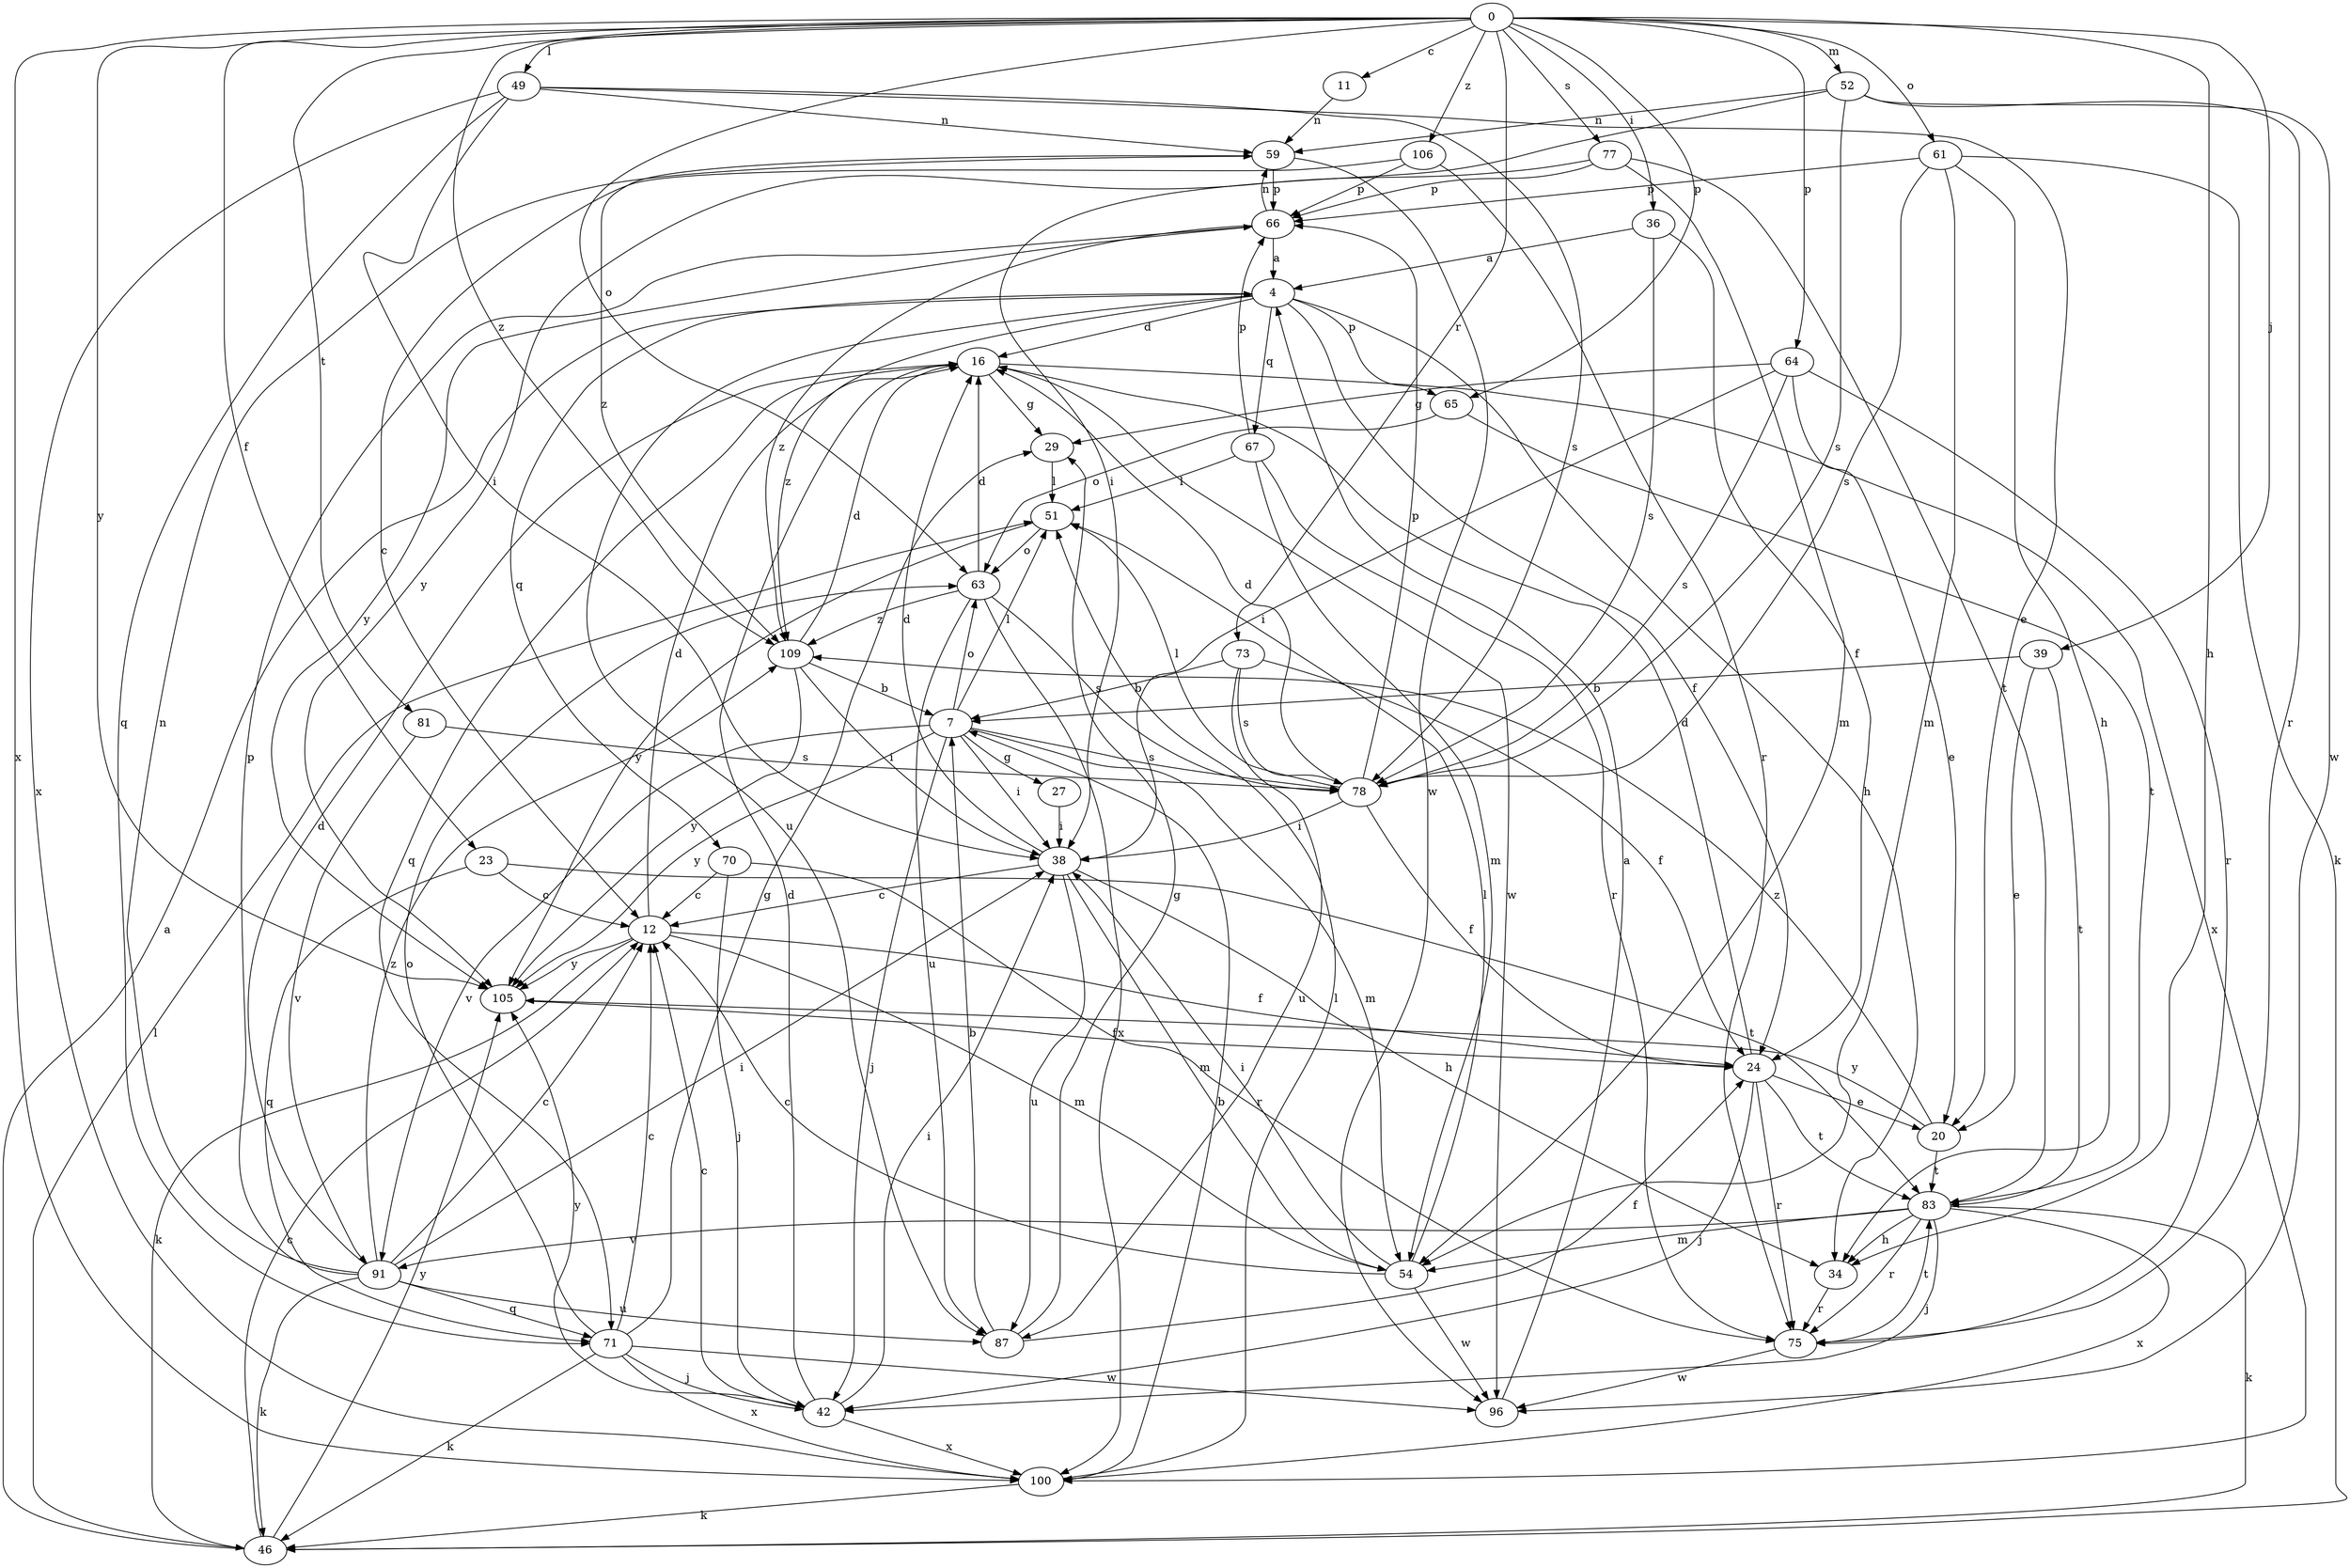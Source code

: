 strict digraph  {
0;
4;
7;
11;
12;
16;
20;
23;
24;
27;
29;
34;
36;
38;
39;
42;
46;
49;
51;
52;
54;
59;
61;
63;
64;
65;
66;
67;
70;
71;
73;
75;
77;
78;
81;
83;
87;
91;
96;
100;
105;
106;
109;
0 -> 11  [label=c];
0 -> 23  [label=f];
0 -> 34  [label=h];
0 -> 36  [label=i];
0 -> 39  [label=j];
0 -> 49  [label=l];
0 -> 52  [label=m];
0 -> 61  [label=o];
0 -> 63  [label=o];
0 -> 64  [label=p];
0 -> 65  [label=p];
0 -> 73  [label=r];
0 -> 77  [label=s];
0 -> 81  [label=t];
0 -> 100  [label=x];
0 -> 105  [label=y];
0 -> 106  [label=z];
0 -> 109  [label=z];
4 -> 16  [label=d];
4 -> 24  [label=f];
4 -> 34  [label=h];
4 -> 65  [label=p];
4 -> 67  [label=q];
4 -> 70  [label=q];
4 -> 87  [label=u];
4 -> 109  [label=z];
7 -> 27  [label=g];
7 -> 38  [label=i];
7 -> 42  [label=j];
7 -> 51  [label=l];
7 -> 54  [label=m];
7 -> 63  [label=o];
7 -> 78  [label=s];
7 -> 91  [label=v];
7 -> 105  [label=y];
11 -> 59  [label=n];
12 -> 16  [label=d];
12 -> 24  [label=f];
12 -> 46  [label=k];
12 -> 54  [label=m];
12 -> 105  [label=y];
16 -> 29  [label=g];
16 -> 71  [label=q];
16 -> 96  [label=w];
16 -> 100  [label=x];
20 -> 83  [label=t];
20 -> 105  [label=y];
20 -> 109  [label=z];
23 -> 12  [label=c];
23 -> 71  [label=q];
23 -> 83  [label=t];
24 -> 16  [label=d];
24 -> 20  [label=e];
24 -> 42  [label=j];
24 -> 75  [label=r];
24 -> 83  [label=t];
27 -> 38  [label=i];
29 -> 51  [label=l];
34 -> 75  [label=r];
36 -> 4  [label=a];
36 -> 24  [label=f];
36 -> 78  [label=s];
38 -> 12  [label=c];
38 -> 16  [label=d];
38 -> 34  [label=h];
38 -> 54  [label=m];
38 -> 87  [label=u];
39 -> 7  [label=b];
39 -> 20  [label=e];
39 -> 83  [label=t];
42 -> 12  [label=c];
42 -> 16  [label=d];
42 -> 38  [label=i];
42 -> 100  [label=x];
42 -> 105  [label=y];
46 -> 4  [label=a];
46 -> 12  [label=c];
46 -> 51  [label=l];
46 -> 105  [label=y];
49 -> 20  [label=e];
49 -> 38  [label=i];
49 -> 59  [label=n];
49 -> 71  [label=q];
49 -> 78  [label=s];
49 -> 100  [label=x];
51 -> 63  [label=o];
51 -> 105  [label=y];
52 -> 38  [label=i];
52 -> 59  [label=n];
52 -> 75  [label=r];
52 -> 78  [label=s];
52 -> 96  [label=w];
54 -> 12  [label=c];
54 -> 38  [label=i];
54 -> 51  [label=l];
54 -> 96  [label=w];
59 -> 66  [label=p];
59 -> 96  [label=w];
59 -> 109  [label=z];
61 -> 34  [label=h];
61 -> 46  [label=k];
61 -> 54  [label=m];
61 -> 66  [label=p];
61 -> 78  [label=s];
63 -> 16  [label=d];
63 -> 78  [label=s];
63 -> 87  [label=u];
63 -> 100  [label=x];
63 -> 109  [label=z];
64 -> 20  [label=e];
64 -> 29  [label=g];
64 -> 38  [label=i];
64 -> 75  [label=r];
64 -> 78  [label=s];
65 -> 63  [label=o];
65 -> 83  [label=t];
66 -> 4  [label=a];
66 -> 59  [label=n];
66 -> 105  [label=y];
66 -> 109  [label=z];
67 -> 51  [label=l];
67 -> 54  [label=m];
67 -> 66  [label=p];
67 -> 75  [label=r];
70 -> 12  [label=c];
70 -> 42  [label=j];
70 -> 75  [label=r];
71 -> 12  [label=c];
71 -> 29  [label=g];
71 -> 42  [label=j];
71 -> 46  [label=k];
71 -> 63  [label=o];
71 -> 96  [label=w];
71 -> 100  [label=x];
73 -> 7  [label=b];
73 -> 24  [label=f];
73 -> 78  [label=s];
73 -> 87  [label=u];
75 -> 83  [label=t];
75 -> 96  [label=w];
77 -> 54  [label=m];
77 -> 66  [label=p];
77 -> 83  [label=t];
77 -> 105  [label=y];
78 -> 16  [label=d];
78 -> 24  [label=f];
78 -> 38  [label=i];
78 -> 51  [label=l];
78 -> 66  [label=p];
81 -> 78  [label=s];
81 -> 91  [label=v];
83 -> 34  [label=h];
83 -> 42  [label=j];
83 -> 46  [label=k];
83 -> 54  [label=m];
83 -> 75  [label=r];
83 -> 91  [label=v];
83 -> 100  [label=x];
87 -> 7  [label=b];
87 -> 24  [label=f];
87 -> 29  [label=g];
91 -> 12  [label=c];
91 -> 16  [label=d];
91 -> 38  [label=i];
91 -> 46  [label=k];
91 -> 59  [label=n];
91 -> 66  [label=p];
91 -> 71  [label=q];
91 -> 87  [label=u];
91 -> 109  [label=z];
96 -> 4  [label=a];
100 -> 7  [label=b];
100 -> 46  [label=k];
100 -> 51  [label=l];
105 -> 24  [label=f];
106 -> 12  [label=c];
106 -> 66  [label=p];
106 -> 75  [label=r];
109 -> 7  [label=b];
109 -> 16  [label=d];
109 -> 38  [label=i];
109 -> 105  [label=y];
}

